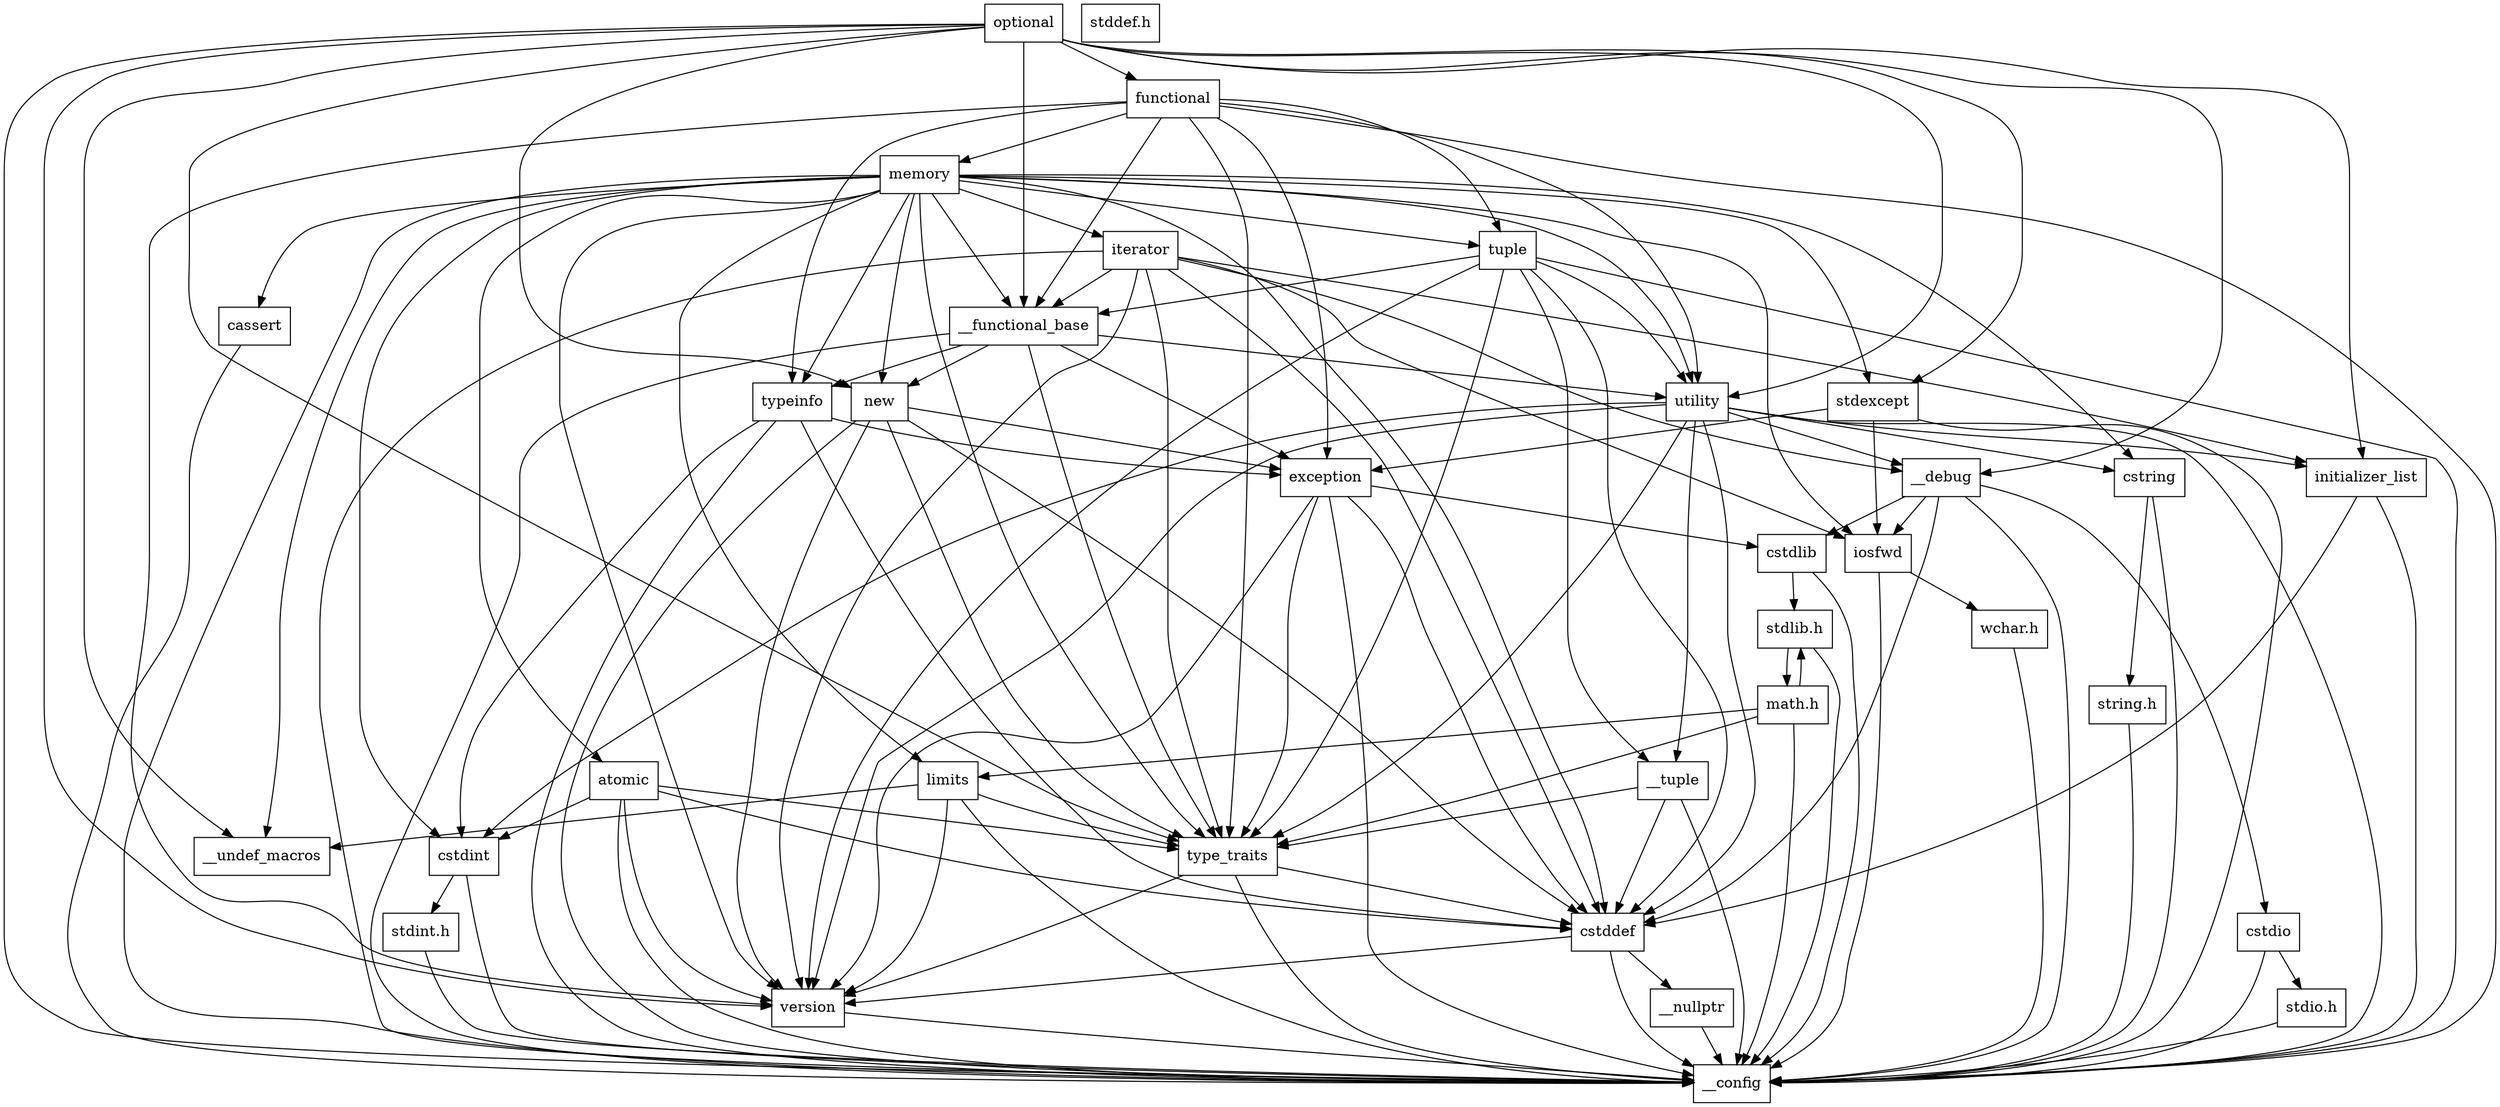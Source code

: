 digraph "dependencies" {
  header_1 [ shape="box", label="optional"];
  header_2 [ shape="box", label="__config"];
  header_11 [ shape="box", label="__debug"];
  header_12 [ shape="box", label="iosfwd"];
  header_13 [ shape="box", label="wchar.h"];
  header_18 [ shape="box", label="stddef.h"];
  header_29 [ shape="box", label="cstdlib"];
  header_30 [ shape="box", label="stdlib.h"];
  header_58 [ shape="box", label="math.h"];
  header_70 [ shape="box", label="type_traits"];
  header_71 [ shape="box", label="cstddef"];
  header_72 [ shape="box", label="version"];
  header_74 [ shape="box", label="__nullptr"];
  header_75 [ shape="box", label="limits"];
  header_76 [ shape="box", label="__undef_macros"];
  header_77 [ shape="box", label="cstdio"];
  header_78 [ shape="box", label="stdio.h"];
  header_87 [ shape="box", label="__functional_base"];
  header_88 [ shape="box", label="typeinfo"];
  header_89 [ shape="box", label="exception"];
  header_90 [ shape="box", label="cstdint"];
  header_91 [ shape="box", label="stdint.h"];
  header_95 [ shape="box", label="new"];
  header_96 [ shape="box", label="utility"];
  header_97 [ shape="box", label="__tuple"];
  header_98 [ shape="box", label="initializer_list"];
  header_99 [ shape="box", label="cstring"];
  header_100 [ shape="box", label="string.h"];
  header_103 [ shape="box", label="functional"];
  header_104 [ shape="box", label="memory"];
  header_105 [ shape="box", label="iterator"];
  header_106 [ shape="box", label="tuple"];
  header_107 [ shape="box", label="stdexcept"];
  header_108 [ shape="box", label="cassert"];
  header_110 [ shape="box", label="atomic"];
  header_11 -> header_2;
  header_11 -> header_12;
  header_11 -> header_29;
  header_11 -> header_77;
  header_11 -> header_71;
  header_103 -> header_2;
  header_103 -> header_70;
  header_103 -> header_88;
  header_103 -> header_89;
  header_103 -> header_104;
  header_103 -> header_106;
  header_103 -> header_96;
  header_103 -> header_72;
  header_103 -> header_87;
  header_100 -> header_2;
  header_98 -> header_2;
  header_98 -> header_71;
  header_12 -> header_2;
  header_12 -> header_13;
  header_77 -> header_2;
  header_77 -> header_78;
  header_58 -> header_2;
  header_58 -> header_30;
  header_58 -> header_70;
  header_58 -> header_75;
  header_74 -> header_2;
  header_78 -> header_2;
  header_105 -> header_2;
  header_105 -> header_12;
  header_105 -> header_87;
  header_105 -> header_70;
  header_105 -> header_71;
  header_105 -> header_98;
  header_105 -> header_72;
  header_105 -> header_11;
  header_91 -> header_2;
  header_107 -> header_2;
  header_107 -> header_89;
  header_107 -> header_12;
  header_96 -> header_2;
  header_96 -> header_97;
  header_96 -> header_70;
  header_96 -> header_98;
  header_96 -> header_71;
  header_96 -> header_99;
  header_96 -> header_90;
  header_96 -> header_72;
  header_96 -> header_11;
  header_70 -> header_2;
  header_70 -> header_71;
  header_70 -> header_72;
  header_29 -> header_2;
  header_29 -> header_30;
  header_75 -> header_2;
  header_75 -> header_70;
  header_75 -> header_76;
  header_75 -> header_72;
  header_88 -> header_2;
  header_88 -> header_89;
  header_88 -> header_71;
  header_88 -> header_90;
  header_1 -> header_2;
  header_1 -> header_11;
  header_1 -> header_87;
  header_1 -> header_103;
  header_1 -> header_98;
  header_1 -> header_95;
  header_1 -> header_107;
  header_1 -> header_70;
  header_1 -> header_96;
  header_1 -> header_72;
  header_1 -> header_76;
  header_72 -> header_2;
  header_106 -> header_2;
  header_106 -> header_97;
  header_106 -> header_71;
  header_106 -> header_70;
  header_106 -> header_87;
  header_106 -> header_96;
  header_106 -> header_72;
  header_87 -> header_2;
  header_87 -> header_70;
  header_87 -> header_88;
  header_87 -> header_89;
  header_87 -> header_95;
  header_87 -> header_96;
  header_110 -> header_2;
  header_110 -> header_71;
  header_110 -> header_90;
  header_110 -> header_70;
  header_110 -> header_72;
  header_108 -> header_2;
  header_13 -> header_2;
  header_97 -> header_2;
  header_97 -> header_71;
  header_97 -> header_70;
  header_90 -> header_2;
  header_90 -> header_91;
  header_104 -> header_2;
  header_104 -> header_70;
  header_104 -> header_88;
  header_104 -> header_71;
  header_104 -> header_90;
  header_104 -> header_95;
  header_104 -> header_96;
  header_104 -> header_75;
  header_104 -> header_105;
  header_104 -> header_87;
  header_104 -> header_12;
  header_104 -> header_106;
  header_104 -> header_107;
  header_104 -> header_99;
  header_104 -> header_108;
  header_104 -> header_110;
  header_104 -> header_72;
  header_104 -> header_76;
  header_89 -> header_2;
  header_89 -> header_71;
  header_89 -> header_29;
  header_89 -> header_70;
  header_89 -> header_72;
  header_99 -> header_2;
  header_99 -> header_100;
  header_30 -> header_2;
  header_30 -> header_58;
  header_71 -> header_2;
  header_71 -> header_72;
  header_71 -> header_74;
  header_95 -> header_2;
  header_95 -> header_89;
  header_95 -> header_70;
  header_95 -> header_71;
  header_95 -> header_72;
}
